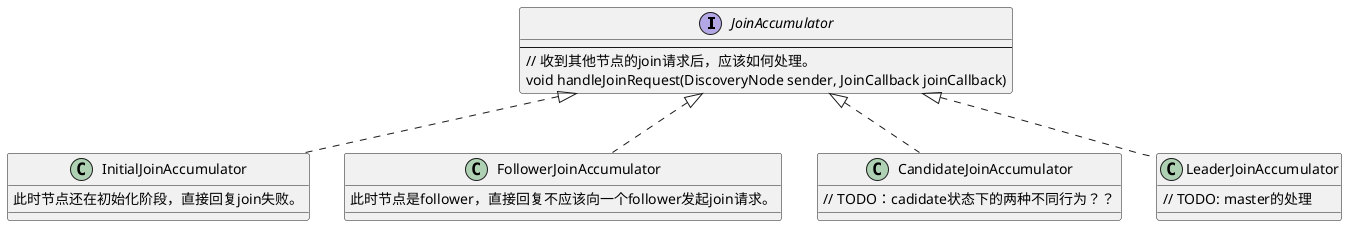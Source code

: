 @startuml

interface JoinAccumulator {
    ---
    // 收到其他节点的join请求后，应该如何处理。
    void handleJoinRequest(DiscoveryNode sender, JoinCallback joinCallback)
}

class InitialJoinAccumulator implements JoinAccumulator {
    此时节点还在初始化阶段，直接回复join失败。
}

class FollowerJoinAccumulator implements JoinAccumulator {
    此时节点是follower，直接回复不应该向一个follower发起join请求。
}

class CandidateJoinAccumulator implements JoinAccumulator {
    // TODO：cadidate状态下的两种不同行为？？
}

class LeaderJoinAccumulator implements JoinAccumulator {
    // TODO: master的处理
}
@enduml